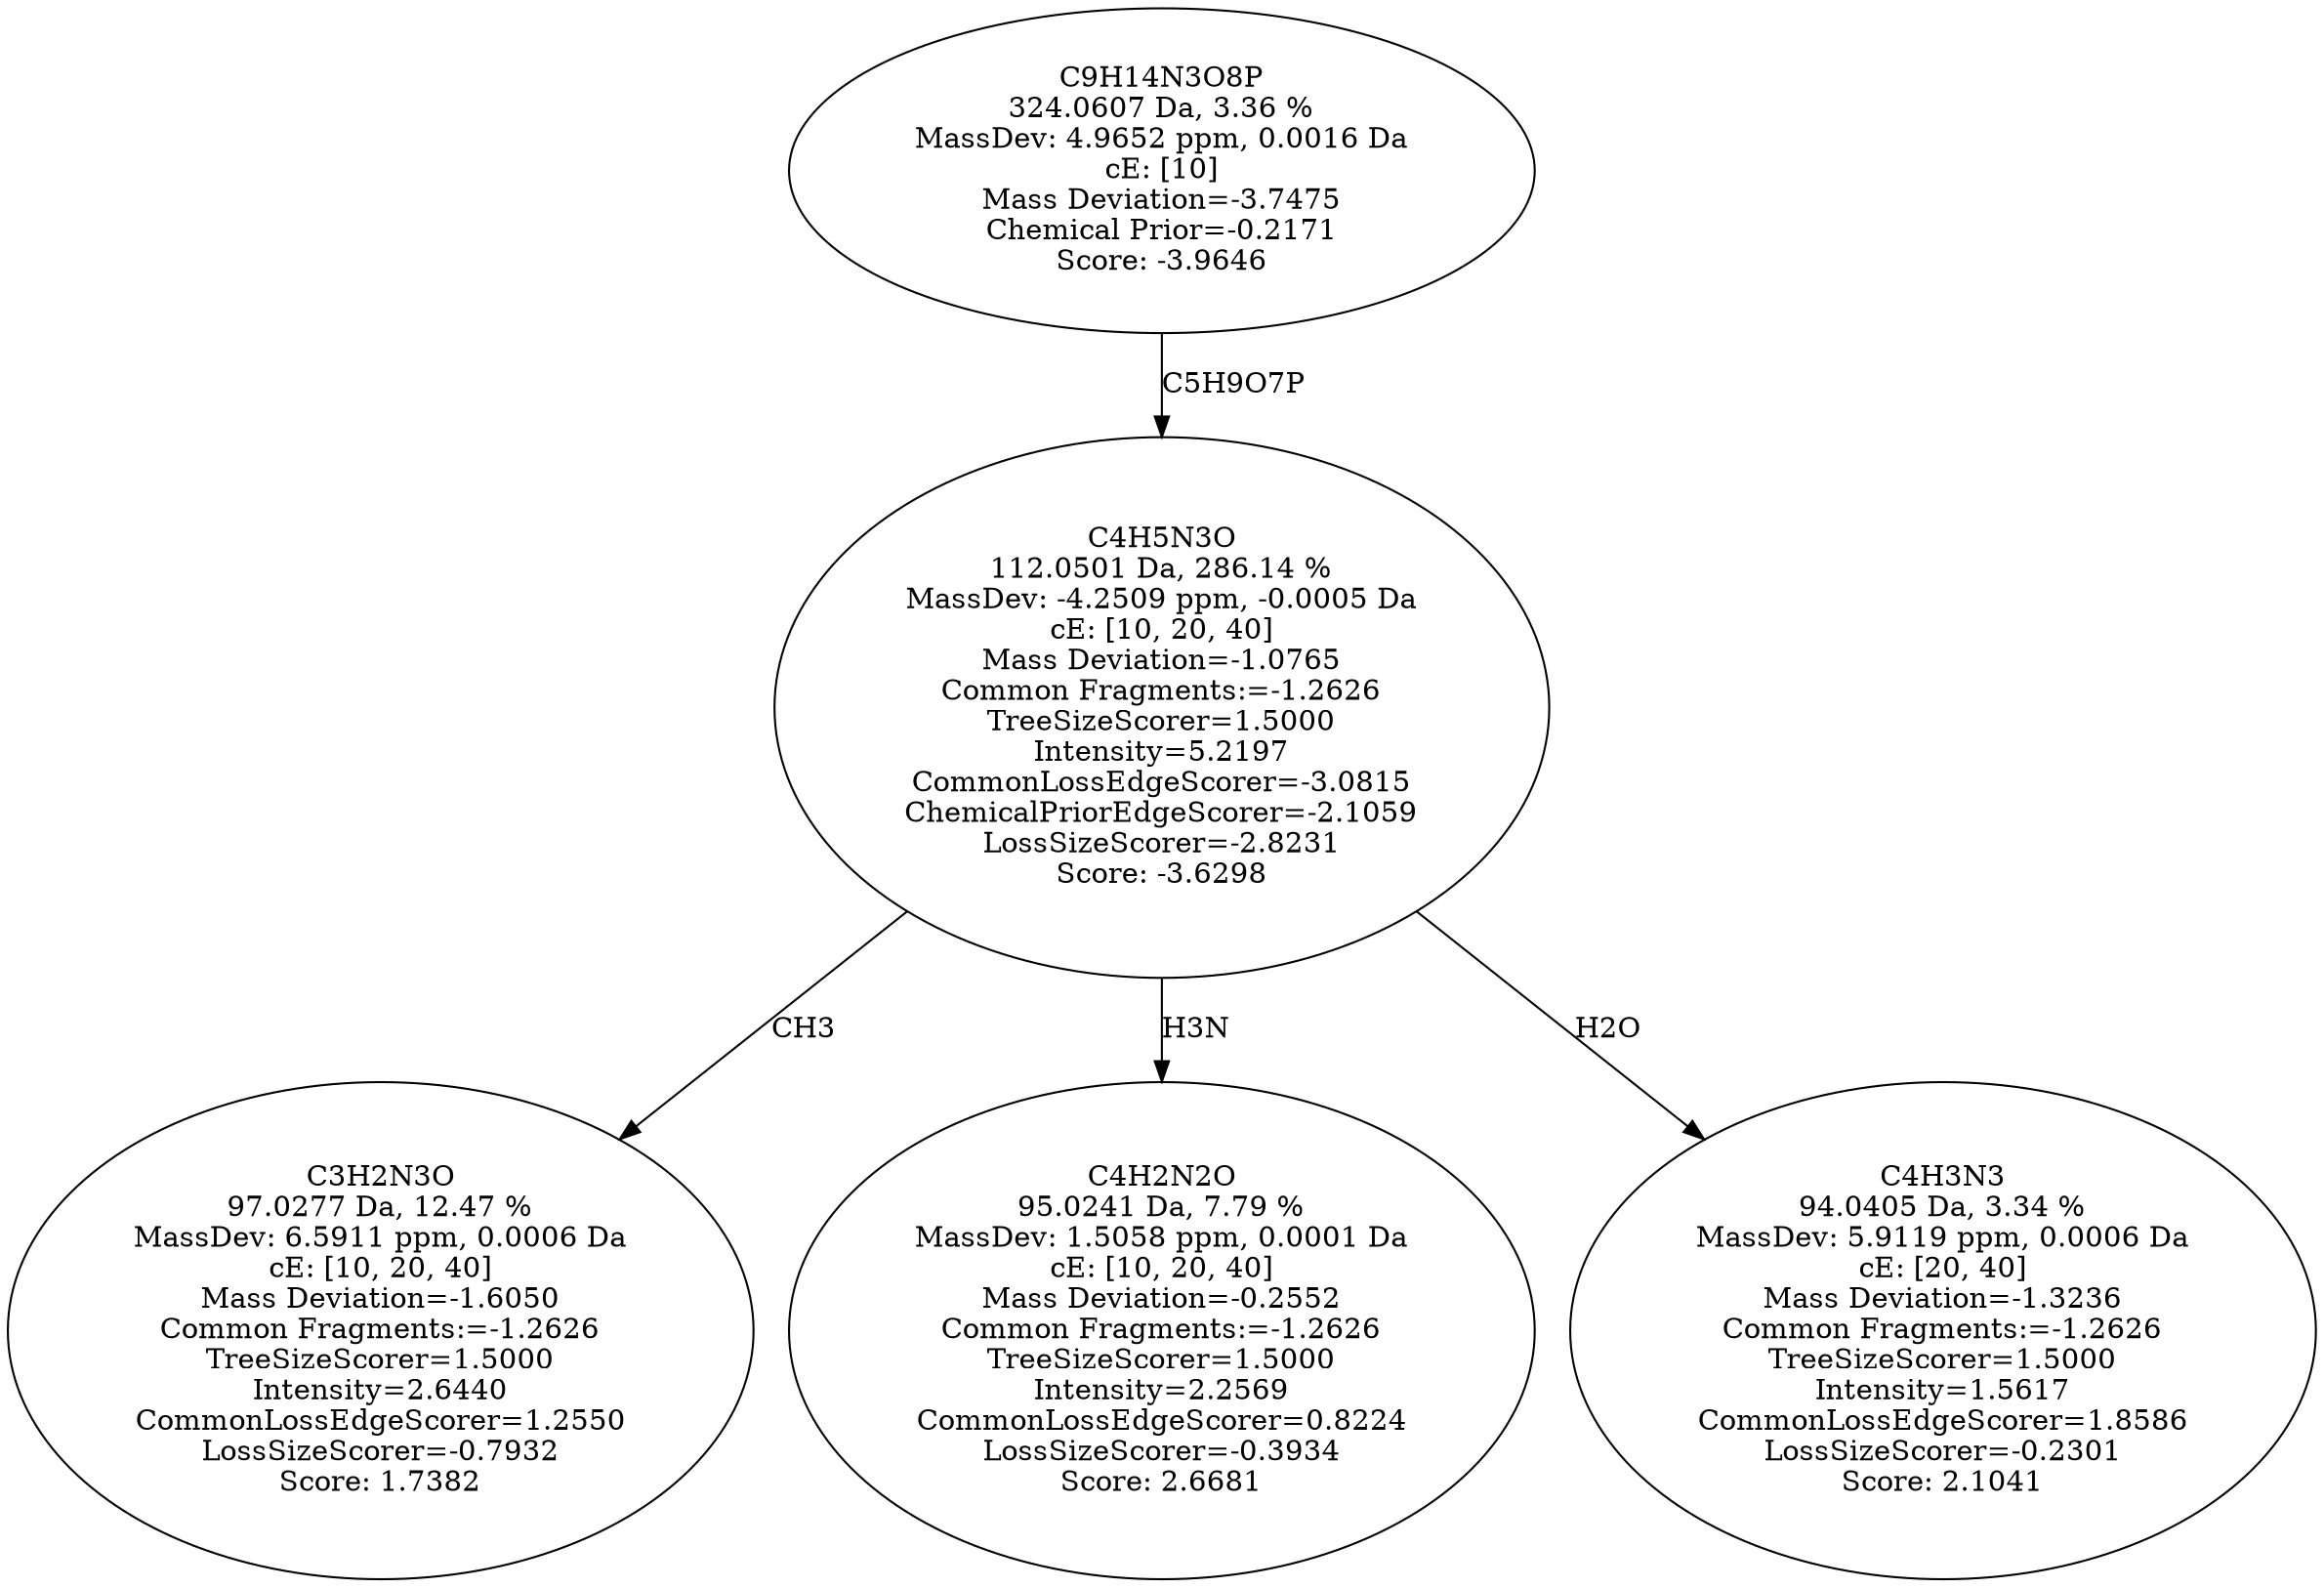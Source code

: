 strict digraph {
v1 [label="C3H2N3O\n97.0277 Da, 12.47 %\nMassDev: 6.5911 ppm, 0.0006 Da\ncE: [10, 20, 40]\nMass Deviation=-1.6050\nCommon Fragments:=-1.2626\nTreeSizeScorer=1.5000\nIntensity=2.6440\nCommonLossEdgeScorer=1.2550\nLossSizeScorer=-0.7932\nScore: 1.7382"];
v2 [label="C4H2N2O\n95.0241 Da, 7.79 %\nMassDev: 1.5058 ppm, 0.0001 Da\ncE: [10, 20, 40]\nMass Deviation=-0.2552\nCommon Fragments:=-1.2626\nTreeSizeScorer=1.5000\nIntensity=2.2569\nCommonLossEdgeScorer=0.8224\nLossSizeScorer=-0.3934\nScore: 2.6681"];
v3 [label="C4H3N3\n94.0405 Da, 3.34 %\nMassDev: 5.9119 ppm, 0.0006 Da\ncE: [20, 40]\nMass Deviation=-1.3236\nCommon Fragments:=-1.2626\nTreeSizeScorer=1.5000\nIntensity=1.5617\nCommonLossEdgeScorer=1.8586\nLossSizeScorer=-0.2301\nScore: 2.1041"];
v4 [label="C4H5N3O\n112.0501 Da, 286.14 %\nMassDev: -4.2509 ppm, -0.0005 Da\ncE: [10, 20, 40]\nMass Deviation=-1.0765\nCommon Fragments:=-1.2626\nTreeSizeScorer=1.5000\nIntensity=5.2197\nCommonLossEdgeScorer=-3.0815\nChemicalPriorEdgeScorer=-2.1059\nLossSizeScorer=-2.8231\nScore: -3.6298"];
v5 [label="C9H14N3O8P\n324.0607 Da, 3.36 %\nMassDev: 4.9652 ppm, 0.0016 Da\ncE: [10]\nMass Deviation=-3.7475\nChemical Prior=-0.2171\nScore: -3.9646"];
v4 -> v1 [label="CH3"];
v4 -> v2 [label="H3N"];
v4 -> v3 [label="H2O"];
v5 -> v4 [label="C5H9O7P"];
}